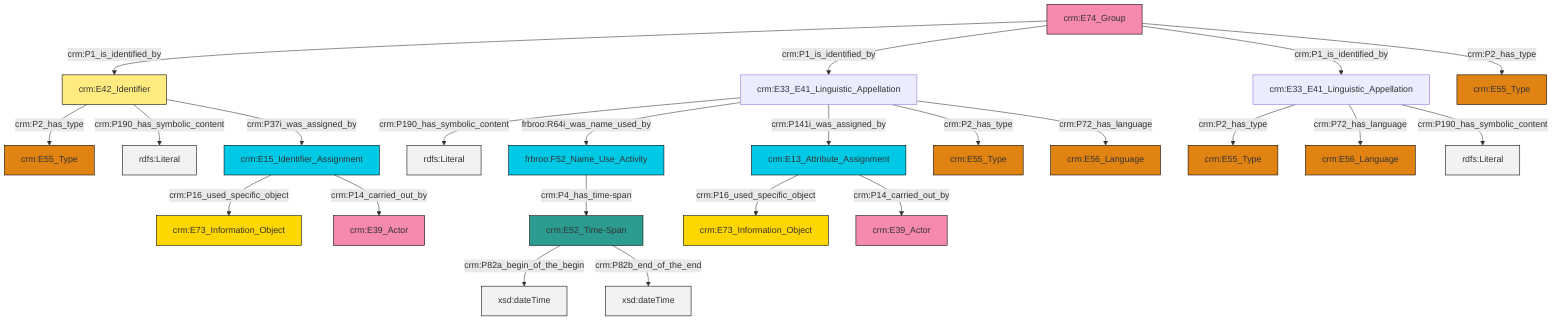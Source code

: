 graph TD
classDef Literal fill:#f2f2f2,stroke:#000000;
classDef CRM_Entity fill:#FFFFFF,stroke:#000000;
classDef Temporal_Entity fill:#00C9E6, stroke:#000000;
classDef Type fill:#E18312, stroke:#000000;
classDef Time-Span fill:#2C9C91, stroke:#000000;
classDef Appellation fill:#FFEB7F, stroke:#000000;
classDef Place fill:#008836, stroke:#000000;
classDef Persistent_Item fill:#B266B2, stroke:#000000;
classDef Conceptual_Object fill:#FFD700, stroke:#000000;
classDef Physical_Thing fill:#D2B48C, stroke:#000000;
classDef Actor fill:#f58aad, stroke:#000000;
classDef PC_Classes fill:#4ce600, stroke:#000000;
classDef Multi fill:#cccccc,stroke:#000000;

0["crm:E74_Group"]:::Actor -->|crm:P1_is_identified_by| 1["crm:E42_Identifier"]:::Appellation
4["crm:E33_E41_Linguistic_Appellation"]:::Default -->|crm:P2_has_type| 2["crm:E55_Type"]:::Type
5["crm:E33_E41_Linguistic_Appellation"]:::Default -->|crm:P190_has_symbolic_content| 6[rdfs:Literal]:::Literal
0["crm:E74_Group"]:::Actor -->|crm:P1_is_identified_by| 5["crm:E33_E41_Linguistic_Appellation"]:::Default
1["crm:E42_Identifier"]:::Appellation -->|crm:P2_has_type| 9["crm:E55_Type"]:::Type
4["crm:E33_E41_Linguistic_Appellation"]:::Default -->|crm:P72_has_language| 10["crm:E56_Language"]:::Type
7["frbroo:F52_Name_Use_Activity"]:::Temporal_Entity -->|crm:P4_has_time-span| 17["crm:E52_Time-Span"]:::Time-Span
17["crm:E52_Time-Span"]:::Time-Span -->|crm:P82a_begin_of_the_begin| 18[xsd:dateTime]:::Literal
17["crm:E52_Time-Span"]:::Time-Span -->|crm:P82b_end_of_the_end| 21[xsd:dateTime]:::Literal
1["crm:E42_Identifier"]:::Appellation -->|crm:P190_has_symbolic_content| 22[rdfs:Literal]:::Literal
5["crm:E33_E41_Linguistic_Appellation"]:::Default -->|frbroo:R64i_was_name_used_by| 7["frbroo:F52_Name_Use_Activity"]:::Temporal_Entity
27["crm:E15_Identifier_Assignment"]:::Temporal_Entity -->|crm:P16_used_specific_object| 19["crm:E73_Information_Object"]:::Conceptual_Object
27["crm:E15_Identifier_Assignment"]:::Temporal_Entity -->|crm:P14_carried_out_by| 25["crm:E39_Actor"]:::Actor
4["crm:E33_E41_Linguistic_Appellation"]:::Default -->|crm:P190_has_symbolic_content| 29[rdfs:Literal]:::Literal
31["crm:E13_Attribute_Assignment"]:::Temporal_Entity -->|crm:P16_used_specific_object| 13["crm:E73_Information_Object"]:::Conceptual_Object
1["crm:E42_Identifier"]:::Appellation -->|crm:P37i_was_assigned_by| 27["crm:E15_Identifier_Assignment"]:::Temporal_Entity
5["crm:E33_E41_Linguistic_Appellation"]:::Default -->|crm:P141i_was_assigned_by| 31["crm:E13_Attribute_Assignment"]:::Temporal_Entity
5["crm:E33_E41_Linguistic_Appellation"]:::Default -->|crm:P2_has_type| 23["crm:E55_Type"]:::Type
0["crm:E74_Group"]:::Actor -->|crm:P1_is_identified_by| 4["crm:E33_E41_Linguistic_Appellation"]:::Default
5["crm:E33_E41_Linguistic_Appellation"]:::Default -->|crm:P72_has_language| 37["crm:E56_Language"]:::Type
31["crm:E13_Attribute_Assignment"]:::Temporal_Entity -->|crm:P14_carried_out_by| 39["crm:E39_Actor"]:::Actor
0["crm:E74_Group"]:::Actor -->|crm:P2_has_type| 15["crm:E55_Type"]:::Type